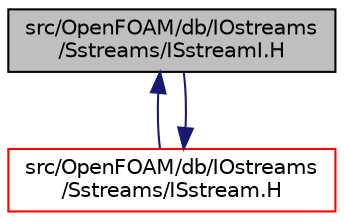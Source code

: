 digraph "src/OpenFOAM/db/IOstreams/Sstreams/ISstreamI.H"
{
  bgcolor="transparent";
  edge [fontname="Helvetica",fontsize="10",labelfontname="Helvetica",labelfontsize="10"];
  node [fontname="Helvetica",fontsize="10",shape=record];
  Node67 [label="src/OpenFOAM/db/IOstreams\l/Sstreams/ISstreamI.H",height=0.2,width=0.4,color="black", fillcolor="grey75", style="filled", fontcolor="black"];
  Node67 -> Node68 [dir="back",color="midnightblue",fontsize="10",style="solid",fontname="Helvetica"];
  Node68 [label="src/OpenFOAM/db/IOstreams\l/Sstreams/ISstream.H",height=0.2,width=0.4,color="red",URL="$a09899.html"];
  Node68 -> Node67 [dir="back",color="midnightblue",fontsize="10",style="solid",fontname="Helvetica"];
}
